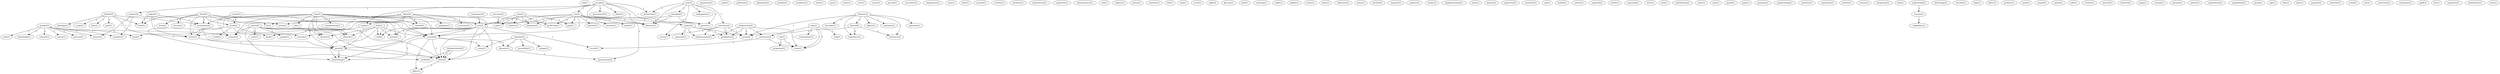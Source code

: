 digraph G {
  tale [ label="tale(1)" ];
  outcome [ label="outcome(2)" ];
  gas [ label="gas(1)" ];
  supremacy [ label="supremacy(2)" ];
  evil [ label="evil(3)" ];
  inquisition [ label="inquisition(1)" ];
  reign [ label="reign(1)" ];
  politician [ label="politician(1)" ];
  idolisation [ label="idolisation(1)" ];
  justifier [ label="justifier(1)" ];
  assert [ label="assert(1)" ];
  commit [ label="commit(3)" ];
  system [ label="system(6)" ];
  truth [ label="truth(2)" ];
  weakness [ label="weakness(1)" ];
  show [ label="show(1)" ];
  power [ label="power(4)" ];
  come [ label="come(1)" ];
  saught [ label="saught(1)" ];
  worked [ label="worked(1)" ];
  allowed [ label="allowed(1)" ];
  mean [ label="mean(2)" ];
  oratory [ label="oratory(1)" ];
  mean [ label="mean(1)" ];
  put [ label="put(1)" ];
  style [ label="style(1)" ];
  cure [ label="cure(1)" ];
  cause [ label="cause(1)" ];
  person [ label="person(1)" ];
  auschwitz [ label="auschwitz(1)" ];
  importance [ label="importance(1)" ];
  case [ label="case(1)" ];
  fault [ label="fault(1)" ];
  race [ label="race(3)" ];
  achieve [ label="achieve(1)" ];
  perfection [ label="perfection(1)" ];
  goal [ label="goal(1)" ];
  humanity [ label="humanity(1)" ];
  assume [ label="assume(1)" ];
  country [ label="country(1)" ];
  measure [ label="measure(1)" ];
  replacement [ label="replacement(1)" ];
  supporter [ label="supporter(1)" ];
  demonstrates [ label="demonstrates(1)" ];
  cult [ label="cult(1)" ];
  subject [ label="subject(1)" ];
  article [ label="article(1)" ];
  machine [ label="machine(1)" ];
  accept [ label="accept(2)" ];
  govenrment [ label="govenrment(1)" ];
  manner [ label="manner(2)" ];
  one [ label="one(2)" ];
  latter [ label="latter(1)" ];
  beleives [ label="beleives(1)" ];
  made [ label="made(1)" ];
  govern [ label="govern(1)" ];
  distinction [ label="distinction(1)" ];
  government [ label="government(4)" ];
  left [ label="left(1)" ];
  raid [ label="raid(1)" ];
  occur [ label="occur(1)" ];
  right [ label="right(2)" ];
  kmcvay [ label="kmcvay(1)" ];
  built [ label="built(1)" ];
  realising [ label="realising(1)" ];
  nadir [ label="nadir(1)" ];
  set [ label="set(1)" ];
  proponent [ label="proponent(1)" ];
  crime [ label="crime(1)" ];
  ability [ label="ability(1)" ];
  sense [ label="sense(1)" ];
  basis [ label="basis(1)" ];
  holocaust [ label="holocaust(1)" ];
  press [ label="press(1)" ];
  method [ label="method(1)" ];
  requires [ label="requires(1)" ];
  espouse [ label="espouse(1)" ];
  leader [ label="leader(1)" ];
  implementation [ label="implementation(1)" ];
  rhetoric [ label="rhetoric(2)" ];
  question [ label="question(1)" ];
  develops [ label="develops(1)" ];
  object [ label="object(1)" ];
  reminder [ label="reminder(1)" ];
  hatred [ label="hatred(4)" ];
  impotence [ label="impotence(1)" ];
  existence [ label="existence(2)" ];
  action [ label="action(2)" ];
  mass [ label="mass(1)" ];
  history [ label="history(2)" ];
  aquiesced [ label="aquiesced(1)" ];
  assertion [ label="assertion(1)" ];
  murder [ label="murder(5)" ];
  noone [ label="noone(1)" ];
  prevent [ label="prevent(1)" ];
  wish [ label="wish(1)" ];
  knowledge [ label="knowledge(1)" ];
  consent [ label="consent(1)" ];
  morality [ label="morality(1)" ];
  back [ label="back(1)" ];
  torture [ label="torture(1)" ];
  ego [ label="ego(1)" ];
  demonstration [ label="demonstration(3)" ];
  hallam [ label="hallam(4)" ];
  post [ label="post(1)" ];
  ideology [ label="ideology(2)" ];
  scope [ label="scope(1)" ];
  desy [ label="desy(1)" ];
  revisionism [ label="revisionism(2)" ];
  fraud [ label="fraud(1)" ];
  racist [ label="racist(1)" ];
  lacked [ label="lacked(1)" ];
  control [ label="control(1)" ];
  replaced [ label="replaced(2)" ];
  writer [ label="writer(1)" ];
  espoused [ label="espoused(1)" ];
  stive [ label="stive(1)" ];
  won [ label="won(1)" ];
  justification [ label="justification(1)" ];
  trace [ label="trace(1)" ];
  man [ label="man(1)" ];
  guard [ label="guard(1)" ];
  page [ label="page(1)" ];
  germany [ label="germany(1)" ];
  perpetuating [ label="perpetuating(1)" ];
  lead [ label="lead(1)" ];
  self [ label="self(2)" ];
  astray [ label="astray(1)" ];
  generating [ label="generating(1)" ];
  notoriety [ label="notoriety(1)" ];
  reputation [ label="reputation(1)" ];
  burden [ label="burden(1)" ];
  member [ label="member(2)" ];
  change [ label="change(1)" ];
  possibility [ label="possibility(1)" ];
  dynamic [ label="dynamic(1)" ];
  create [ label="create(1)" ];
  racism [ label="racism(1)" ];
  despotism [ label="despotism(1)" ];
  realise [ label="realise(2)" ];
  interest [ label="interest(1)" ];
  security [ label="security(1)" ];
  whole [ label="whole(1)" ];
  deal [ label="deal(1)" ];
  nazi [ label="nazi(2)" ];
  consideration [ label="consideration(1)" ];
  party [ label="party(8)" ];
  created [ label="created(1)" ];
  alt [ label="alt(1)" ];
  way [ label="way(3)" ];
  strength [ label="strength(2)" ];
  subjugation [ label="subjugation(1)" ];
  extreeme [ label="extreeme(2)" ];
  route [ label="route(1)" ];
  understand [ label="understand(2)" ];
  excuse [ label="excuse(2)" ];
  culpability [ label="culpability(1)" ];
  hitlerology [ label="hitlerology(1)" ];
  election [ label="election(1)" ];
  hope [ label="hope(1)" ];
  baker [ label="baker(3)" ];
  hilter [ label="hilter(1)" ];
  david [ label="david(1)" ];
  front [ label="front(2)" ];
  mcvay [ label="mcvay(1)" ];
  writes [ label="writes(1)" ];
  bc [ label="bc(2)" ];
  progression [ label="progression(2)" ];
  conclusion [ label="conclusion(3)" ];
  predjudice [ label="predjudice(2)" ];
  reinforcement [ label="reinforcement(1)" ];
  produce [ label="produce(1)" ];
  myth [ label="myth(1)" ];
  regard [ label="regard(1)" ];
  nation [ label="nation(1)" ];
  sake [ label="sake(1)" ];
  creates [ label="creates(1)" ];
  harvard [ label="harvard(1)" ];
  beleived [ label="beleived(1)" ];
  jump [ label="jump(1)" ];
  record [ label="record(1)" ];
  concept [ label="concept(1)" ];
  german [ label="german(1)" ];
  matter [ label="matter(1)" ];
  supremacist [ label="supremacist(1)" ];
  emphaticaly [ label="emphaticaly(1)" ];
  take [ label="take(1)" ];
  task [ label="task(1)" ];
  examination [ label="examination(1)" ];
  affect [ label="affect(1)" ];
  grasp [ label="grasp(1)" ];
  apr [ label="apr(1)" ];
  idea [ label="idea(1)" ];
  logic [ label="logic(1)" ];
  purpose [ label="purpose(1)" ];
  historian [ label="historian(1)" ];
  acted [ label="acted(1)" ];
  quantum [ label="quantum(1)" ];
  work [ label="work(1)" ];
  century [ label="century(1)" ];
  kind [ label="kind(1)" ];
  war [ label="war(1)" ];
  university [ label="university(1)" ];
  remember [ label="remember(1)" ];
  phill [ label="phill(3)" ];
  hitler [ label="hitler(4)" ];
  apologist [ label="apologist(1)" ];
  accuracy [ label="accuracy(1)" ];
  take [ label="take(1)" ];
  lies [ label="lies(1)" ];
  argument [ label="argument(1)" ];
  dawidowicz [ label="dawidowicz(1)" ];
  duty [ label="duty(1)" ];
  outcome -> gas [ label="1" ];
  supremacy -> evil [ label="1" ];
  assert -> commit [ label="1" ];
  assert -> system [ label="1" ];
  assert -> truth [ label="1" ];
  power -> come [ label="1" ];
  power -> saught [ label="1" ];
  power -> worked [ label="1" ];
  power -> commit [ label="1" ];
  power -> allowed [ label="1" ];
  power -> mean [ label="1" ];
  power -> oratory [ label="1" ];
  power -> mean [ label="1" ];
  race -> achieve [ label="1" ];
  race -> gas [ label="1" ];
  race -> perfection [ label="1" ];
  race -> goal [ label="1" ];
  race -> evil [ label="1" ];
  race -> humanity [ label="1" ];
  accept -> govenrment [ label="1" ];
  accept -> manner [ label="1" ];
  accept -> one [ label="1" ];
  accept -> latter [ label="1" ];
  accept -> beleives [ label="1" ];
  accept -> made [ label="1" ];
  accept -> govern [ label="1" ];
  accept -> distinction [ label="1" ];
  accept -> government [ label="1" ];
  set -> proponent [ label="1" ];
  set -> crime [ label="1" ];
  rhetoric -> question [ label="1" ];
  rhetoric -> develops [ label="1" ];
  rhetoric -> object [ label="1" ];
  rhetoric -> reminder [ label="1" ];
  rhetoric -> hatred [ label="1" ];
  rhetoric -> impotence [ label="1" ];
  rhetoric -> existence [ label="1" ];
  rhetoric -> action [ label="1" ];
  murder -> noone [ label="1" ];
  murder -> prevent [ label="1" ];
  murder -> commit [ label="1" ];
  murder -> wish [ label="2" ];
  murder -> knowledge [ label="2" ];
  murder -> consent [ label="2" ];
  murder -> morality [ label="1" ];
  murder -> back [ label="2" ];
  murder -> torture [ label="1" ];
  demonstration -> worked [ label="1" ];
  demonstration -> mean [ label="1" ];
  demonstration -> mean [ label="1" ];
  hallam -> post [ label="1" ];
  hallam -> ideology [ label="1" ];
  hallam -> scope [ label="1" ];
  hallam -> desy [ label="1" ];
  hallam -> revisionism [ label="1" ];
  hallam -> fraud [ label="1" ];
  hallam -> racist [ label="1" ];
  manner -> beleives [ label="1" ];
  manner -> morality [ label="1" ];
  manner -> torture [ label="1" ];
  lead -> allowed [ label="1" ];
  lead -> self [ label="1" ];
  lead -> astray [ label="1" ];
  lead -> system [ label="1" ];
  lead -> oratory [ label="1" ];
  lead -> generating [ label="1" ];
  member -> change [ label="1" ];
  member -> possibility [ label="1" ];
  member -> dynamic [ label="1" ];
  member -> create [ label="1" ];
  one -> gas [ label="2" ];
  one -> perfection [ label="2" ];
  one -> goal [ label="2" ];
  one -> beleives [ label="1" ];
  one -> evil [ label="1" ];
  one -> system [ label="1" ];
  one -> realise [ label="1" ];
  one -> humanity [ label="2" ];
  one -> govern [ label="1" ];
  one -> interest [ label="1" ];
  one -> security [ label="1" ];
  one -> whole [ label="1" ];
  nazi -> commit [ label="1" ];
  nazi -> allowed [ label="1" ];
  nazi -> evil [ label="2" ];
  nazi -> self [ label="1" ];
  nazi -> consideration [ label="1" ];
  nazi -> astray [ label="1" ];
  nazi -> system [ label="1" ];
  nazi -> oratory [ label="1" ];
  nazi -> revisionism [ label="1" ];
  nazi -> party [ label="4" ];
  nazi -> created [ label="1" ];
  nazi -> alt [ label="1" ];
  nazi -> generating [ label="1" ];
  way -> strength [ label="1" ];
  way -> subjugation [ label="1" ];
  way -> beleives [ label="1" ];
  way -> extreeme [ label="1" ];
  way -> route [ label="1" ];
  way -> govern [ label="1" ];
  way -> distinction [ label="1" ];
  understand -> excuse [ label="1" ];
  excuse -> culpability [ label="1" ];
  baker -> revisionism [ label="1" ];
  baker -> fraud [ label="1" ];
  baker -> racist [ label="1" ];
  strength -> beleives [ label="1" ];
  strength -> made [ label="1" ];
  strength -> govern [ label="1" ];
  david -> front [ label="1" ];
  david -> system [ label="1" ];
  david -> truth [ label="1" ];
  david -> revisionism [ label="1" ];
  david -> fraud [ label="1" ];
  david -> racist [ label="1" ];
  david -> mcvay [ label="1" ];
  david -> writes [ label="1" ];
  david -> bc [ label="1" ];
  progression -> conclusion [ label="1" ];
  progression -> predjudice [ label="1" ];
  progression -> action [ label="1" ];
  progression -> crime [ label="1" ];
  progression -> reinforcement [ label="1" ];
  hatred -> impotence [ label="2" ];
  hatred -> existence [ label="2" ];
  hatred -> action [ label="2" ];
  evil -> self [ label="3" ];
  evil -> astray [ label="3" ];
  evil -> mean [ label="1" ];
  evil -> system [ label="3" ];
  evil -> record [ label="1" ];
  evil -> party [ label="1" ];
  evil -> mean [ label="1" ];
  evil -> generating [ label="3" ];
  take -> task [ label="1" ];
  take -> conclusion [ label="1" ];
  take -> examination [ label="1" ];
  take -> crime [ label="1" ];
  mean -> affect [ label="1" ];
  made -> racist [ label="1" ];
  made -> party [ label="1" ];
  system -> dynamic [ label="1" ];
  system -> create [ label="1" ];
  system -> affect [ label="2" ];
  system -> mean [ label="2" ];
  system -> generating [ label="1" ];
  extreeme -> predjudice [ label="1" ];
  extreeme -> route [ label="1" ];
  extreeme -> action [ label="1" ];
  extreeme -> reinforcement [ label="1" ];
  realise -> quantum [ label="1" ];
  realise -> predjudice [ label="1" ];
  realise -> action [ label="1" ];
  realise -> reinforcement [ label="1" ];
  truth -> work [ label="1" ];
  truth -> back [ label="1" ];
  truth -> century [ label="1" ];
  truth -> kind [ label="1" ];
  revisionism -> racist [ label="1" ];
  revisionism -> party [ label="1" ];
  conclusion -> record [ label="1" ];
  conclusion -> crime [ label="1" ];
  racist -> party [ label="1" ];
  dynamic -> government [ label="1" ];
  party -> mean [ label="1" ];
  party -> generating [ label="1" ];
  hitler -> created [ label="1" ];
  hitler -> mean [ label="1" ];
  hitler -> apologist [ label="1" ];
  hitler -> century [ label="1" ];
  hitler -> writes [ label="1" ];
  hitler -> accuracy [ label="1" ];
  hitler -> bc [ label="1" ];
  hitler -> kind [ label="1" ];
  take -> crime [ label="1" ];
}
